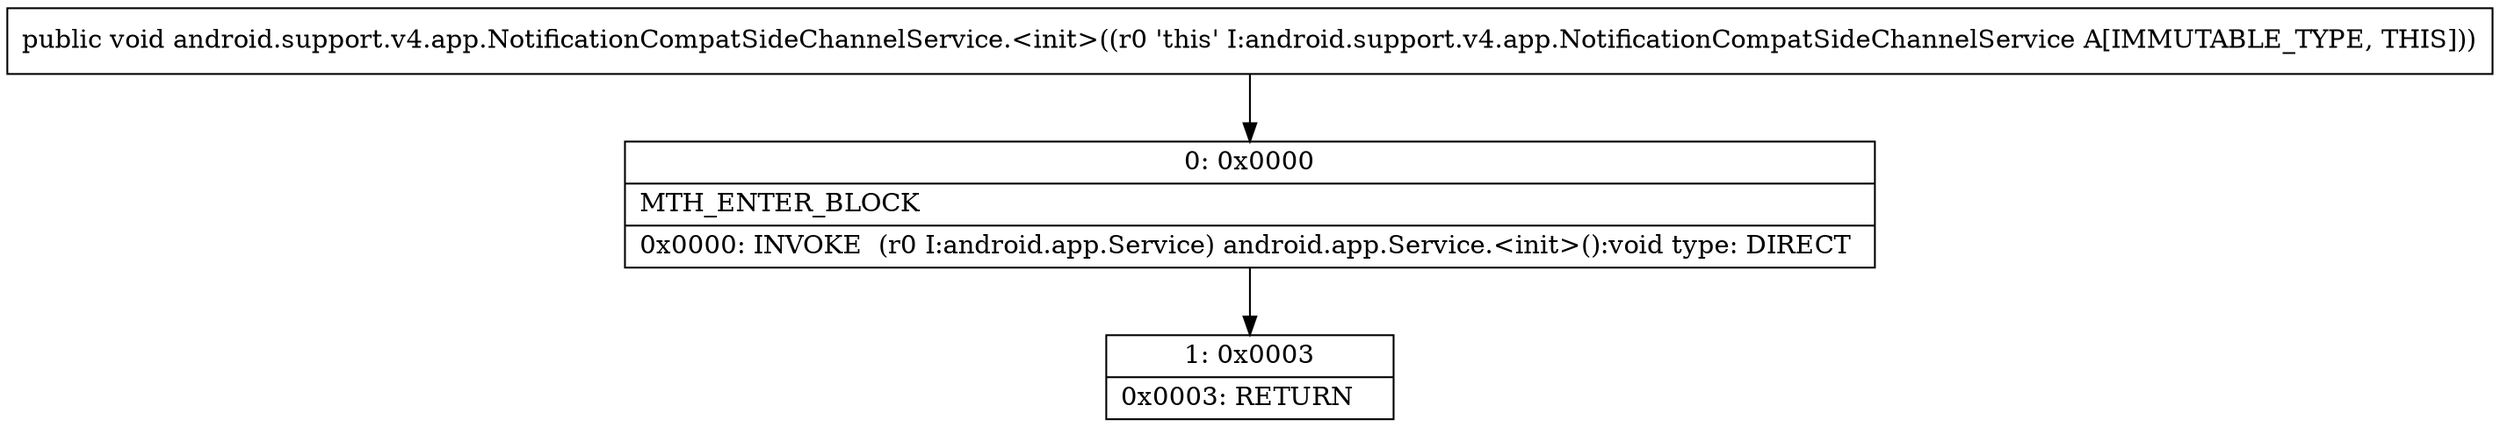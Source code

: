 digraph "CFG forandroid.support.v4.app.NotificationCompatSideChannelService.\<init\>()V" {
Node_0 [shape=record,label="{0\:\ 0x0000|MTH_ENTER_BLOCK\l|0x0000: INVOKE  (r0 I:android.app.Service) android.app.Service.\<init\>():void type: DIRECT \l}"];
Node_1 [shape=record,label="{1\:\ 0x0003|0x0003: RETURN   \l}"];
MethodNode[shape=record,label="{public void android.support.v4.app.NotificationCompatSideChannelService.\<init\>((r0 'this' I:android.support.v4.app.NotificationCompatSideChannelService A[IMMUTABLE_TYPE, THIS])) }"];
MethodNode -> Node_0;
Node_0 -> Node_1;
}

